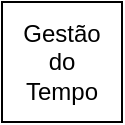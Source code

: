 <mxfile version="14.9.2" type="github">
  <diagram id="qJuT_g8OBBTvtF5lffF5" name="Página-1">
    <mxGraphModel dx="1422" dy="724" grid="1" gridSize="10" guides="1" tooltips="1" connect="1" arrows="1" fold="1" page="1" pageScale="1" pageWidth="827" pageHeight="1169" math="0" shadow="0">
      <root>
        <mxCell id="0" />
        <mxCell id="1" parent="0" />
        <mxCell id="6JseRaGpWbJox8vpGDM1-3" value="" style="group" vertex="1" connectable="0" parent="1">
          <mxGeometry x="384" y="330" width="60" height="60" as="geometry" />
        </mxCell>
        <mxCell id="6JseRaGpWbJox8vpGDM1-1" value="" style="rounded=0;whiteSpace=wrap;html=1;movable=1;resizable=1;rotatable=1;deletable=1;editable=1;connectable=1;" vertex="1" parent="6JseRaGpWbJox8vpGDM1-3">
          <mxGeometry width="60" height="60" as="geometry" />
        </mxCell>
        <mxCell id="6JseRaGpWbJox8vpGDM1-2" value="&lt;div&gt;Gestão do Tempo&lt;/div&gt;" style="text;html=1;strokeColor=none;fillColor=none;align=center;verticalAlign=middle;whiteSpace=wrap;rounded=0;movable=1;resizable=1;rotatable=1;deletable=1;editable=1;connectable=1;" vertex="1" parent="6JseRaGpWbJox8vpGDM1-3">
          <mxGeometry x="10" y="20" width="40" height="20" as="geometry" />
        </mxCell>
      </root>
    </mxGraphModel>
  </diagram>
</mxfile>
